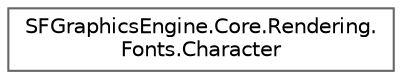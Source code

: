 digraph "Graphical Class Hierarchy"
{
 // LATEX_PDF_SIZE
  bgcolor="transparent";
  edge [fontname=Helvetica,fontsize=10,labelfontname=Helvetica,labelfontsize=10];
  node [fontname=Helvetica,fontsize=10,shape=box,height=0.2,width=0.4];
  rankdir="LR";
  Node0 [label="SFGraphicsEngine.Core.Rendering.\lFonts.Character",height=0.2,width=0.4,color="grey40", fillcolor="white", style="filled",URL="$struct_s_f_graphics_engine_1_1_core_1_1_rendering_1_1_fonts_1_1_character.html",tooltip="Character from font"];
}
